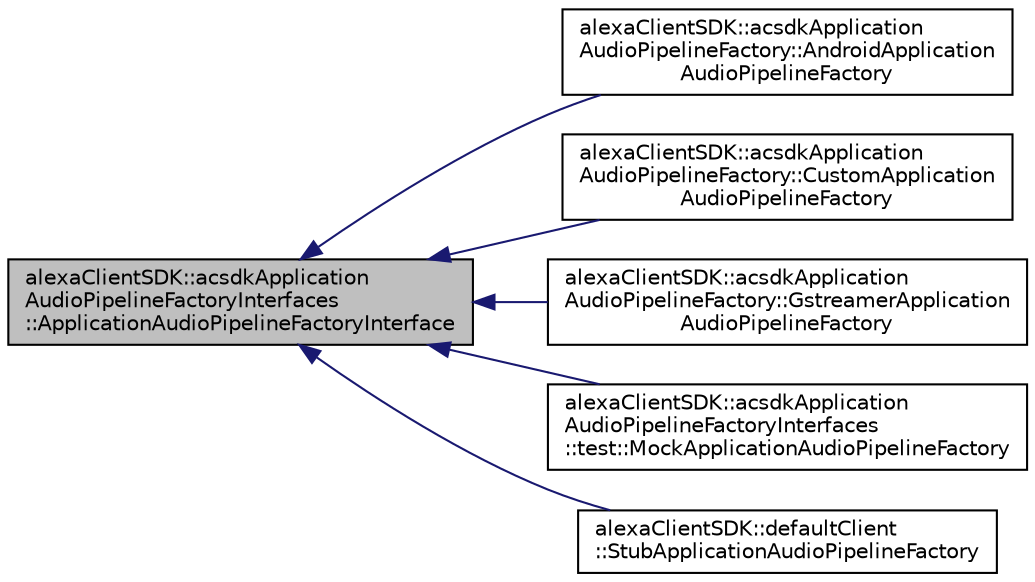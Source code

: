 digraph "alexaClientSDK::acsdkApplicationAudioPipelineFactoryInterfaces::ApplicationAudioPipelineFactoryInterface"
{
  edge [fontname="Helvetica",fontsize="10",labelfontname="Helvetica",labelfontsize="10"];
  node [fontname="Helvetica",fontsize="10",shape=record];
  rankdir="LR";
  Node0 [label="alexaClientSDK::acsdkApplication\lAudioPipelineFactoryInterfaces\l::ApplicationAudioPipelineFactoryInterface",height=0.2,width=0.4,color="black", fillcolor="grey75", style="filled", fontcolor="black"];
  Node0 -> Node1 [dir="back",color="midnightblue",fontsize="10",style="solid",fontname="Helvetica"];
  Node1 [label="alexaClientSDK::acsdkApplication\lAudioPipelineFactory::AndroidApplication\lAudioPipelineFactory",height=0.2,width=0.4,color="black", fillcolor="white", style="filled",URL="$classalexa_client_s_d_k_1_1acsdk_application_audio_pipeline_factory_1_1_android_application_audio_pipeline_factory.html"];
  Node0 -> Node2 [dir="back",color="midnightblue",fontsize="10",style="solid",fontname="Helvetica"];
  Node2 [label="alexaClientSDK::acsdkApplication\lAudioPipelineFactory::CustomApplication\lAudioPipelineFactory",height=0.2,width=0.4,color="black", fillcolor="white", style="filled",URL="$classalexa_client_s_d_k_1_1acsdk_application_audio_pipeline_factory_1_1_custom_application_audio_pipeline_factory.html"];
  Node0 -> Node3 [dir="back",color="midnightblue",fontsize="10",style="solid",fontname="Helvetica"];
  Node3 [label="alexaClientSDK::acsdkApplication\lAudioPipelineFactory::GstreamerApplication\lAudioPipelineFactory",height=0.2,width=0.4,color="black", fillcolor="white", style="filled",URL="$classalexa_client_s_d_k_1_1acsdk_application_audio_pipeline_factory_1_1_gstreamer_application_audio_pipeline_factory.html"];
  Node0 -> Node4 [dir="back",color="midnightblue",fontsize="10",style="solid",fontname="Helvetica"];
  Node4 [label="alexaClientSDK::acsdkApplication\lAudioPipelineFactoryInterfaces\l::test::MockApplicationAudioPipelineFactory",height=0.2,width=0.4,color="black", fillcolor="white", style="filled",URL="$classalexa_client_s_d_k_1_1acsdk_application_audio_pipeline_factory_interfaces_1_1test_1_1_mock_0164b52e36b194427b1eeba23684d844.html"];
  Node0 -> Node5 [dir="back",color="midnightblue",fontsize="10",style="solid",fontname="Helvetica"];
  Node5 [label="alexaClientSDK::defaultClient\l::StubApplicationAudioPipelineFactory",height=0.2,width=0.4,color="black", fillcolor="white", style="filled",URL="$classalexa_client_s_d_k_1_1default_client_1_1_stub_application_audio_pipeline_factory.html"];
}
